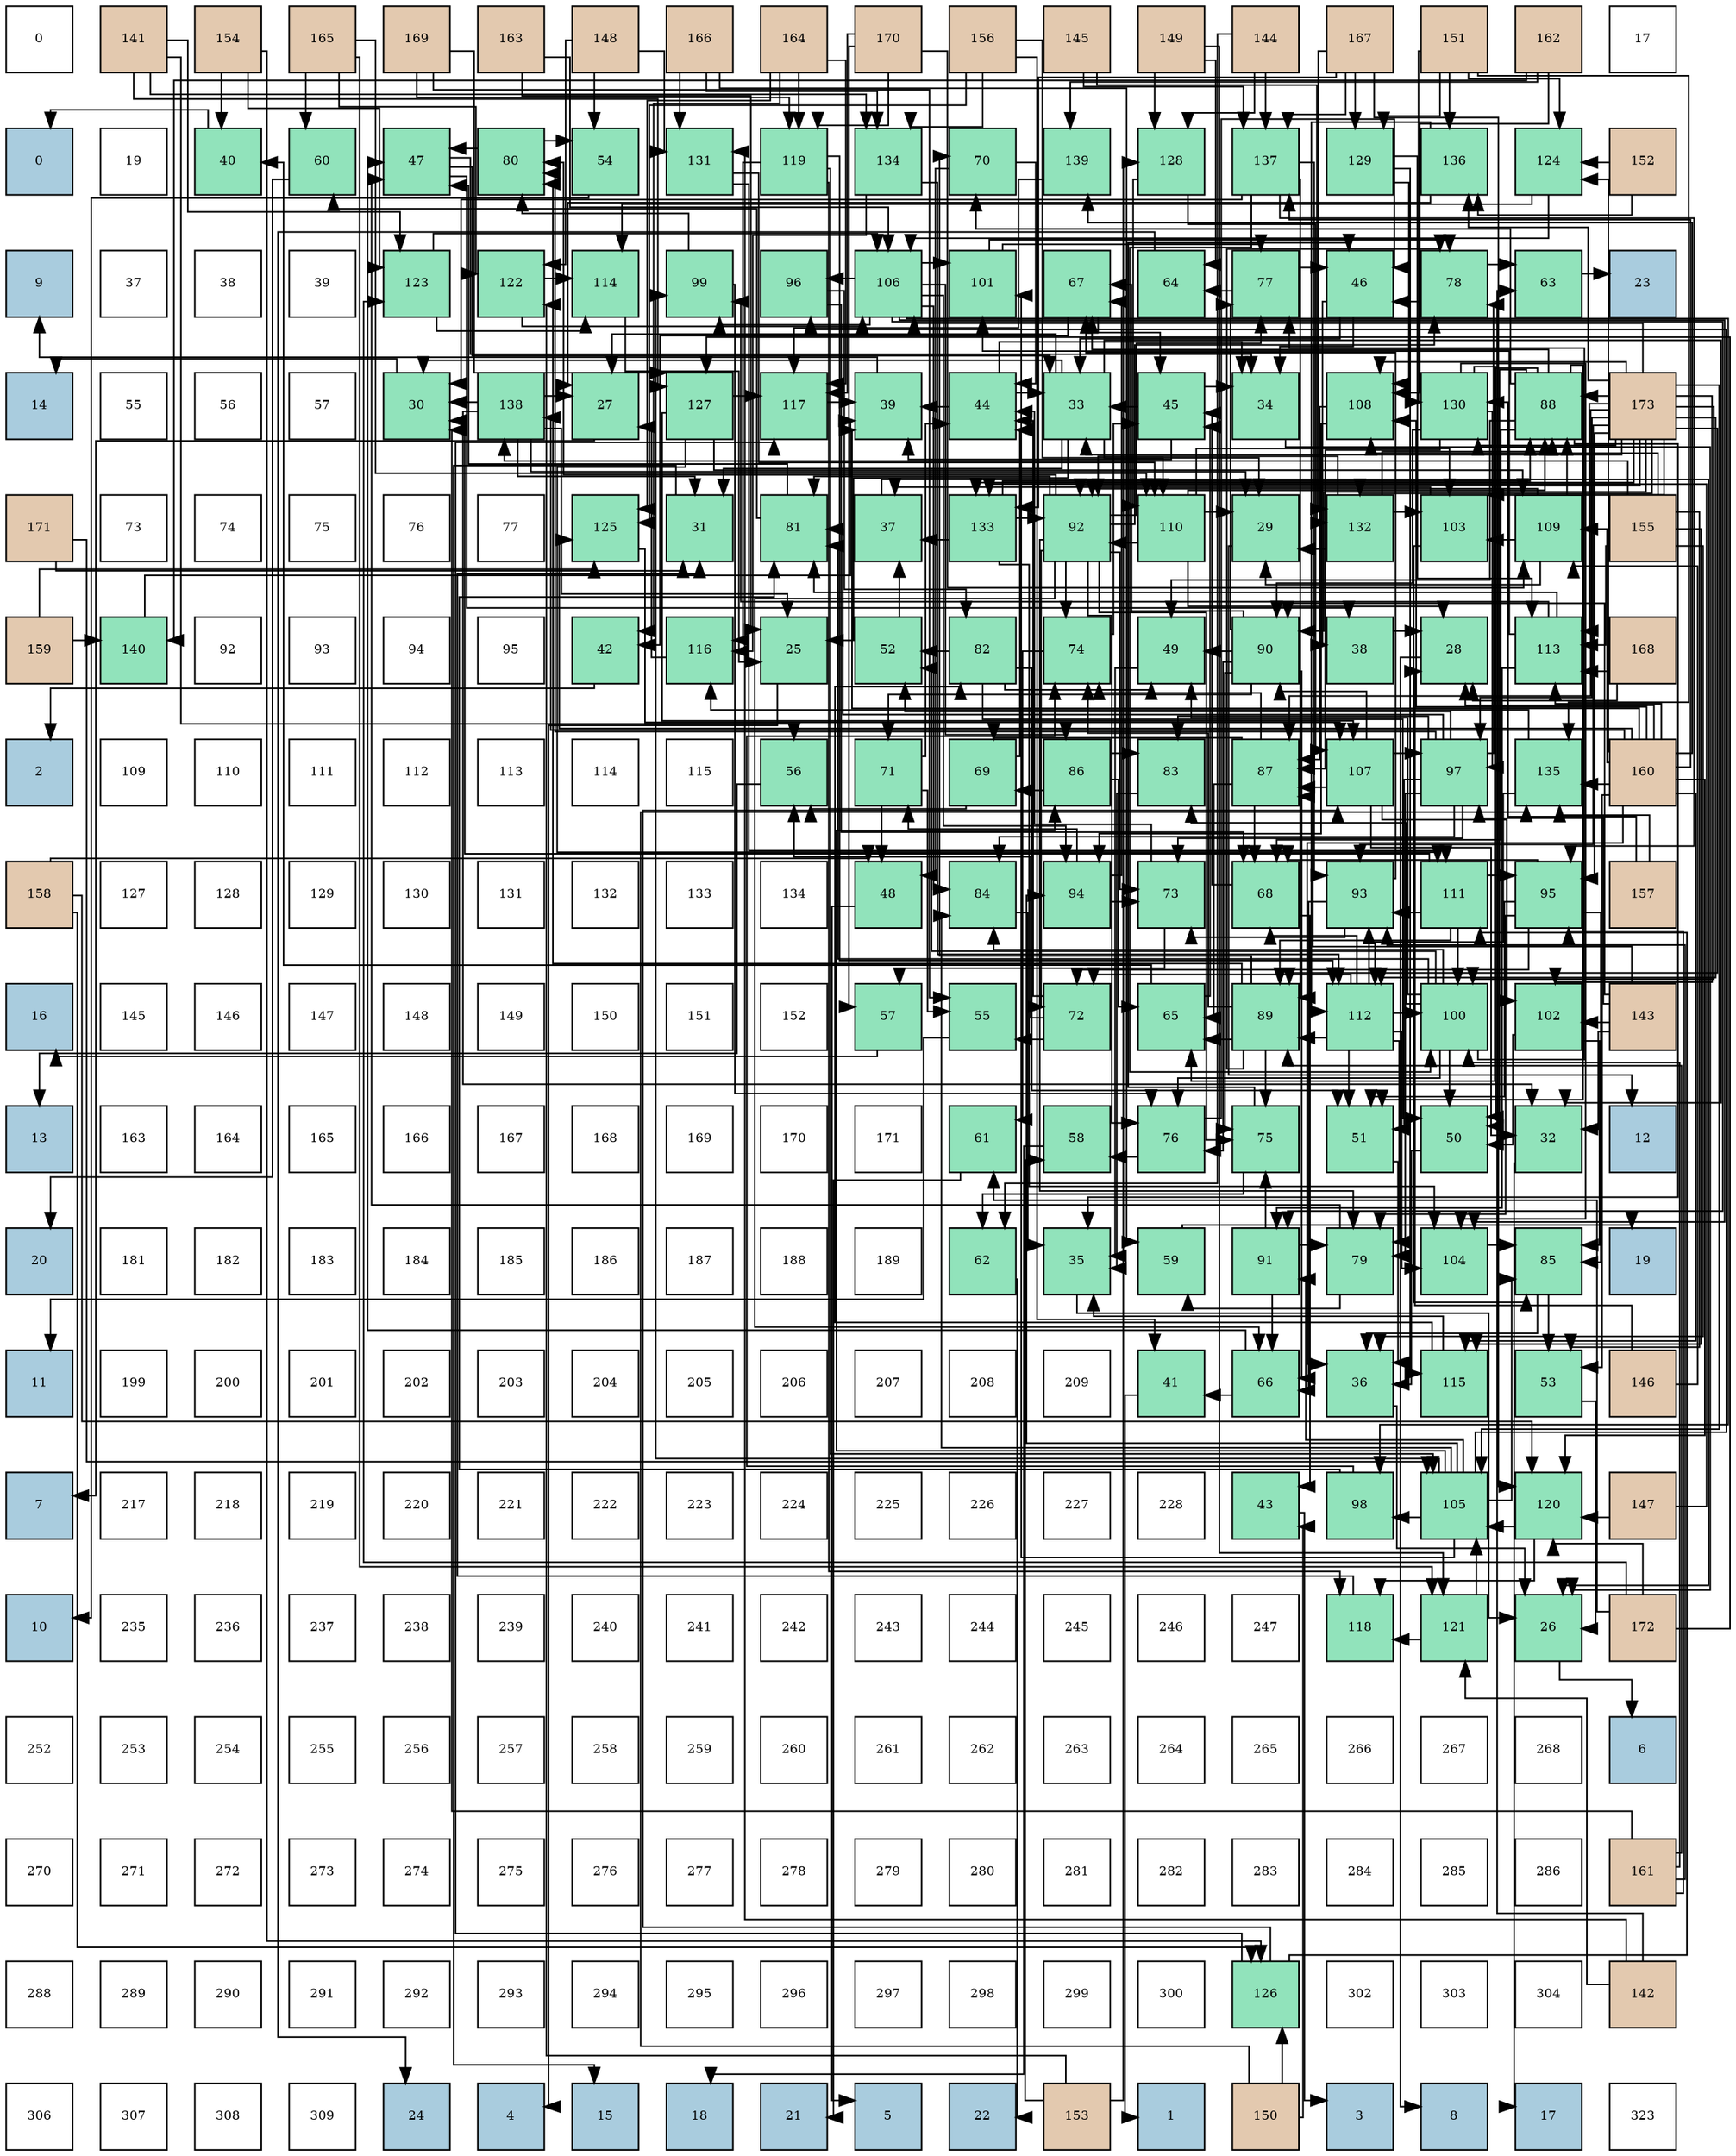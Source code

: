 digraph layout{
 rankdir=TB;
 splines=ortho;
 node [style=filled shape=square fixedsize=true width=0.6];
0[label="0", fontsize=8, fillcolor="#ffffff"];
1[label="141", fontsize=8, fillcolor="#e3c9af"];
2[label="154", fontsize=8, fillcolor="#e3c9af"];
3[label="165", fontsize=8, fillcolor="#e3c9af"];
4[label="169", fontsize=8, fillcolor="#e3c9af"];
5[label="163", fontsize=8, fillcolor="#e3c9af"];
6[label="148", fontsize=8, fillcolor="#e3c9af"];
7[label="166", fontsize=8, fillcolor="#e3c9af"];
8[label="164", fontsize=8, fillcolor="#e3c9af"];
9[label="170", fontsize=8, fillcolor="#e3c9af"];
10[label="156", fontsize=8, fillcolor="#e3c9af"];
11[label="145", fontsize=8, fillcolor="#e3c9af"];
12[label="149", fontsize=8, fillcolor="#e3c9af"];
13[label="144", fontsize=8, fillcolor="#e3c9af"];
14[label="167", fontsize=8, fillcolor="#e3c9af"];
15[label="151", fontsize=8, fillcolor="#e3c9af"];
16[label="162", fontsize=8, fillcolor="#e3c9af"];
17[label="17", fontsize=8, fillcolor="#ffffff"];
18[label="0", fontsize=8, fillcolor="#a9ccde"];
19[label="19", fontsize=8, fillcolor="#ffffff"];
20[label="40", fontsize=8, fillcolor="#91e3bb"];
21[label="60", fontsize=8, fillcolor="#91e3bb"];
22[label="47", fontsize=8, fillcolor="#91e3bb"];
23[label="80", fontsize=8, fillcolor="#91e3bb"];
24[label="54", fontsize=8, fillcolor="#91e3bb"];
25[label="131", fontsize=8, fillcolor="#91e3bb"];
26[label="119", fontsize=8, fillcolor="#91e3bb"];
27[label="134", fontsize=8, fillcolor="#91e3bb"];
28[label="70", fontsize=8, fillcolor="#91e3bb"];
29[label="139", fontsize=8, fillcolor="#91e3bb"];
30[label="128", fontsize=8, fillcolor="#91e3bb"];
31[label="137", fontsize=8, fillcolor="#91e3bb"];
32[label="129", fontsize=8, fillcolor="#91e3bb"];
33[label="136", fontsize=8, fillcolor="#91e3bb"];
34[label="124", fontsize=8, fillcolor="#91e3bb"];
35[label="152", fontsize=8, fillcolor="#e3c9af"];
36[label="9", fontsize=8, fillcolor="#a9ccde"];
37[label="37", fontsize=8, fillcolor="#ffffff"];
38[label="38", fontsize=8, fillcolor="#ffffff"];
39[label="39", fontsize=8, fillcolor="#ffffff"];
40[label="123", fontsize=8, fillcolor="#91e3bb"];
41[label="122", fontsize=8, fillcolor="#91e3bb"];
42[label="114", fontsize=8, fillcolor="#91e3bb"];
43[label="99", fontsize=8, fillcolor="#91e3bb"];
44[label="96", fontsize=8, fillcolor="#91e3bb"];
45[label="106", fontsize=8, fillcolor="#91e3bb"];
46[label="101", fontsize=8, fillcolor="#91e3bb"];
47[label="67", fontsize=8, fillcolor="#91e3bb"];
48[label="64", fontsize=8, fillcolor="#91e3bb"];
49[label="77", fontsize=8, fillcolor="#91e3bb"];
50[label="46", fontsize=8, fillcolor="#91e3bb"];
51[label="78", fontsize=8, fillcolor="#91e3bb"];
52[label="63", fontsize=8, fillcolor="#91e3bb"];
53[label="23", fontsize=8, fillcolor="#a9ccde"];
54[label="14", fontsize=8, fillcolor="#a9ccde"];
55[label="55", fontsize=8, fillcolor="#ffffff"];
56[label="56", fontsize=8, fillcolor="#ffffff"];
57[label="57", fontsize=8, fillcolor="#ffffff"];
58[label="30", fontsize=8, fillcolor="#91e3bb"];
59[label="138", fontsize=8, fillcolor="#91e3bb"];
60[label="27", fontsize=8, fillcolor="#91e3bb"];
61[label="127", fontsize=8, fillcolor="#91e3bb"];
62[label="117", fontsize=8, fillcolor="#91e3bb"];
63[label="39", fontsize=8, fillcolor="#91e3bb"];
64[label="44", fontsize=8, fillcolor="#91e3bb"];
65[label="33", fontsize=8, fillcolor="#91e3bb"];
66[label="45", fontsize=8, fillcolor="#91e3bb"];
67[label="34", fontsize=8, fillcolor="#91e3bb"];
68[label="108", fontsize=8, fillcolor="#91e3bb"];
69[label="130", fontsize=8, fillcolor="#91e3bb"];
70[label="88", fontsize=8, fillcolor="#91e3bb"];
71[label="173", fontsize=8, fillcolor="#e3c9af"];
72[label="171", fontsize=8, fillcolor="#e3c9af"];
73[label="73", fontsize=8, fillcolor="#ffffff"];
74[label="74", fontsize=8, fillcolor="#ffffff"];
75[label="75", fontsize=8, fillcolor="#ffffff"];
76[label="76", fontsize=8, fillcolor="#ffffff"];
77[label="77", fontsize=8, fillcolor="#ffffff"];
78[label="125", fontsize=8, fillcolor="#91e3bb"];
79[label="31", fontsize=8, fillcolor="#91e3bb"];
80[label="81", fontsize=8, fillcolor="#91e3bb"];
81[label="37", fontsize=8, fillcolor="#91e3bb"];
82[label="133", fontsize=8, fillcolor="#91e3bb"];
83[label="92", fontsize=8, fillcolor="#91e3bb"];
84[label="110", fontsize=8, fillcolor="#91e3bb"];
85[label="29", fontsize=8, fillcolor="#91e3bb"];
86[label="132", fontsize=8, fillcolor="#91e3bb"];
87[label="103", fontsize=8, fillcolor="#91e3bb"];
88[label="109", fontsize=8, fillcolor="#91e3bb"];
89[label="155", fontsize=8, fillcolor="#e3c9af"];
90[label="159", fontsize=8, fillcolor="#e3c9af"];
91[label="140", fontsize=8, fillcolor="#91e3bb"];
92[label="92", fontsize=8, fillcolor="#ffffff"];
93[label="93", fontsize=8, fillcolor="#ffffff"];
94[label="94", fontsize=8, fillcolor="#ffffff"];
95[label="95", fontsize=8, fillcolor="#ffffff"];
96[label="42", fontsize=8, fillcolor="#91e3bb"];
97[label="116", fontsize=8, fillcolor="#91e3bb"];
98[label="25", fontsize=8, fillcolor="#91e3bb"];
99[label="52", fontsize=8, fillcolor="#91e3bb"];
100[label="82", fontsize=8, fillcolor="#91e3bb"];
101[label="74", fontsize=8, fillcolor="#91e3bb"];
102[label="49", fontsize=8, fillcolor="#91e3bb"];
103[label="90", fontsize=8, fillcolor="#91e3bb"];
104[label="38", fontsize=8, fillcolor="#91e3bb"];
105[label="28", fontsize=8, fillcolor="#91e3bb"];
106[label="113", fontsize=8, fillcolor="#91e3bb"];
107[label="168", fontsize=8, fillcolor="#e3c9af"];
108[label="2", fontsize=8, fillcolor="#a9ccde"];
109[label="109", fontsize=8, fillcolor="#ffffff"];
110[label="110", fontsize=8, fillcolor="#ffffff"];
111[label="111", fontsize=8, fillcolor="#ffffff"];
112[label="112", fontsize=8, fillcolor="#ffffff"];
113[label="113", fontsize=8, fillcolor="#ffffff"];
114[label="114", fontsize=8, fillcolor="#ffffff"];
115[label="115", fontsize=8, fillcolor="#ffffff"];
116[label="56", fontsize=8, fillcolor="#91e3bb"];
117[label="71", fontsize=8, fillcolor="#91e3bb"];
118[label="69", fontsize=8, fillcolor="#91e3bb"];
119[label="86", fontsize=8, fillcolor="#91e3bb"];
120[label="83", fontsize=8, fillcolor="#91e3bb"];
121[label="87", fontsize=8, fillcolor="#91e3bb"];
122[label="107", fontsize=8, fillcolor="#91e3bb"];
123[label="97", fontsize=8, fillcolor="#91e3bb"];
124[label="135", fontsize=8, fillcolor="#91e3bb"];
125[label="160", fontsize=8, fillcolor="#e3c9af"];
126[label="158", fontsize=8, fillcolor="#e3c9af"];
127[label="127", fontsize=8, fillcolor="#ffffff"];
128[label="128", fontsize=8, fillcolor="#ffffff"];
129[label="129", fontsize=8, fillcolor="#ffffff"];
130[label="130", fontsize=8, fillcolor="#ffffff"];
131[label="131", fontsize=8, fillcolor="#ffffff"];
132[label="132", fontsize=8, fillcolor="#ffffff"];
133[label="133", fontsize=8, fillcolor="#ffffff"];
134[label="134", fontsize=8, fillcolor="#ffffff"];
135[label="48", fontsize=8, fillcolor="#91e3bb"];
136[label="84", fontsize=8, fillcolor="#91e3bb"];
137[label="94", fontsize=8, fillcolor="#91e3bb"];
138[label="73", fontsize=8, fillcolor="#91e3bb"];
139[label="68", fontsize=8, fillcolor="#91e3bb"];
140[label="93", fontsize=8, fillcolor="#91e3bb"];
141[label="111", fontsize=8, fillcolor="#91e3bb"];
142[label="95", fontsize=8, fillcolor="#91e3bb"];
143[label="157", fontsize=8, fillcolor="#e3c9af"];
144[label="16", fontsize=8, fillcolor="#a9ccde"];
145[label="145", fontsize=8, fillcolor="#ffffff"];
146[label="146", fontsize=8, fillcolor="#ffffff"];
147[label="147", fontsize=8, fillcolor="#ffffff"];
148[label="148", fontsize=8, fillcolor="#ffffff"];
149[label="149", fontsize=8, fillcolor="#ffffff"];
150[label="150", fontsize=8, fillcolor="#ffffff"];
151[label="151", fontsize=8, fillcolor="#ffffff"];
152[label="152", fontsize=8, fillcolor="#ffffff"];
153[label="57", fontsize=8, fillcolor="#91e3bb"];
154[label="55", fontsize=8, fillcolor="#91e3bb"];
155[label="72", fontsize=8, fillcolor="#91e3bb"];
156[label="65", fontsize=8, fillcolor="#91e3bb"];
157[label="89", fontsize=8, fillcolor="#91e3bb"];
158[label="112", fontsize=8, fillcolor="#91e3bb"];
159[label="100", fontsize=8, fillcolor="#91e3bb"];
160[label="102", fontsize=8, fillcolor="#91e3bb"];
161[label="143", fontsize=8, fillcolor="#e3c9af"];
162[label="13", fontsize=8, fillcolor="#a9ccde"];
163[label="163", fontsize=8, fillcolor="#ffffff"];
164[label="164", fontsize=8, fillcolor="#ffffff"];
165[label="165", fontsize=8, fillcolor="#ffffff"];
166[label="166", fontsize=8, fillcolor="#ffffff"];
167[label="167", fontsize=8, fillcolor="#ffffff"];
168[label="168", fontsize=8, fillcolor="#ffffff"];
169[label="169", fontsize=8, fillcolor="#ffffff"];
170[label="170", fontsize=8, fillcolor="#ffffff"];
171[label="171", fontsize=8, fillcolor="#ffffff"];
172[label="61", fontsize=8, fillcolor="#91e3bb"];
173[label="58", fontsize=8, fillcolor="#91e3bb"];
174[label="76", fontsize=8, fillcolor="#91e3bb"];
175[label="75", fontsize=8, fillcolor="#91e3bb"];
176[label="51", fontsize=8, fillcolor="#91e3bb"];
177[label="50", fontsize=8, fillcolor="#91e3bb"];
178[label="32", fontsize=8, fillcolor="#91e3bb"];
179[label="12", fontsize=8, fillcolor="#a9ccde"];
180[label="20", fontsize=8, fillcolor="#a9ccde"];
181[label="181", fontsize=8, fillcolor="#ffffff"];
182[label="182", fontsize=8, fillcolor="#ffffff"];
183[label="183", fontsize=8, fillcolor="#ffffff"];
184[label="184", fontsize=8, fillcolor="#ffffff"];
185[label="185", fontsize=8, fillcolor="#ffffff"];
186[label="186", fontsize=8, fillcolor="#ffffff"];
187[label="187", fontsize=8, fillcolor="#ffffff"];
188[label="188", fontsize=8, fillcolor="#ffffff"];
189[label="189", fontsize=8, fillcolor="#ffffff"];
190[label="62", fontsize=8, fillcolor="#91e3bb"];
191[label="35", fontsize=8, fillcolor="#91e3bb"];
192[label="59", fontsize=8, fillcolor="#91e3bb"];
193[label="91", fontsize=8, fillcolor="#91e3bb"];
194[label="79", fontsize=8, fillcolor="#91e3bb"];
195[label="104", fontsize=8, fillcolor="#91e3bb"];
196[label="85", fontsize=8, fillcolor="#91e3bb"];
197[label="19", fontsize=8, fillcolor="#a9ccde"];
198[label="11", fontsize=8, fillcolor="#a9ccde"];
199[label="199", fontsize=8, fillcolor="#ffffff"];
200[label="200", fontsize=8, fillcolor="#ffffff"];
201[label="201", fontsize=8, fillcolor="#ffffff"];
202[label="202", fontsize=8, fillcolor="#ffffff"];
203[label="203", fontsize=8, fillcolor="#ffffff"];
204[label="204", fontsize=8, fillcolor="#ffffff"];
205[label="205", fontsize=8, fillcolor="#ffffff"];
206[label="206", fontsize=8, fillcolor="#ffffff"];
207[label="207", fontsize=8, fillcolor="#ffffff"];
208[label="208", fontsize=8, fillcolor="#ffffff"];
209[label="209", fontsize=8, fillcolor="#ffffff"];
210[label="41", fontsize=8, fillcolor="#91e3bb"];
211[label="66", fontsize=8, fillcolor="#91e3bb"];
212[label="36", fontsize=8, fillcolor="#91e3bb"];
213[label="115", fontsize=8, fillcolor="#91e3bb"];
214[label="53", fontsize=8, fillcolor="#91e3bb"];
215[label="146", fontsize=8, fillcolor="#e3c9af"];
216[label="7", fontsize=8, fillcolor="#a9ccde"];
217[label="217", fontsize=8, fillcolor="#ffffff"];
218[label="218", fontsize=8, fillcolor="#ffffff"];
219[label="219", fontsize=8, fillcolor="#ffffff"];
220[label="220", fontsize=8, fillcolor="#ffffff"];
221[label="221", fontsize=8, fillcolor="#ffffff"];
222[label="222", fontsize=8, fillcolor="#ffffff"];
223[label="223", fontsize=8, fillcolor="#ffffff"];
224[label="224", fontsize=8, fillcolor="#ffffff"];
225[label="225", fontsize=8, fillcolor="#ffffff"];
226[label="226", fontsize=8, fillcolor="#ffffff"];
227[label="227", fontsize=8, fillcolor="#ffffff"];
228[label="228", fontsize=8, fillcolor="#ffffff"];
229[label="43", fontsize=8, fillcolor="#91e3bb"];
230[label="98", fontsize=8, fillcolor="#91e3bb"];
231[label="105", fontsize=8, fillcolor="#91e3bb"];
232[label="120", fontsize=8, fillcolor="#91e3bb"];
233[label="147", fontsize=8, fillcolor="#e3c9af"];
234[label="10", fontsize=8, fillcolor="#a9ccde"];
235[label="235", fontsize=8, fillcolor="#ffffff"];
236[label="236", fontsize=8, fillcolor="#ffffff"];
237[label="237", fontsize=8, fillcolor="#ffffff"];
238[label="238", fontsize=8, fillcolor="#ffffff"];
239[label="239", fontsize=8, fillcolor="#ffffff"];
240[label="240", fontsize=8, fillcolor="#ffffff"];
241[label="241", fontsize=8, fillcolor="#ffffff"];
242[label="242", fontsize=8, fillcolor="#ffffff"];
243[label="243", fontsize=8, fillcolor="#ffffff"];
244[label="244", fontsize=8, fillcolor="#ffffff"];
245[label="245", fontsize=8, fillcolor="#ffffff"];
246[label="246", fontsize=8, fillcolor="#ffffff"];
247[label="247", fontsize=8, fillcolor="#ffffff"];
248[label="118", fontsize=8, fillcolor="#91e3bb"];
249[label="121", fontsize=8, fillcolor="#91e3bb"];
250[label="26", fontsize=8, fillcolor="#91e3bb"];
251[label="172", fontsize=8, fillcolor="#e3c9af"];
252[label="252", fontsize=8, fillcolor="#ffffff"];
253[label="253", fontsize=8, fillcolor="#ffffff"];
254[label="254", fontsize=8, fillcolor="#ffffff"];
255[label="255", fontsize=8, fillcolor="#ffffff"];
256[label="256", fontsize=8, fillcolor="#ffffff"];
257[label="257", fontsize=8, fillcolor="#ffffff"];
258[label="258", fontsize=8, fillcolor="#ffffff"];
259[label="259", fontsize=8, fillcolor="#ffffff"];
260[label="260", fontsize=8, fillcolor="#ffffff"];
261[label="261", fontsize=8, fillcolor="#ffffff"];
262[label="262", fontsize=8, fillcolor="#ffffff"];
263[label="263", fontsize=8, fillcolor="#ffffff"];
264[label="264", fontsize=8, fillcolor="#ffffff"];
265[label="265", fontsize=8, fillcolor="#ffffff"];
266[label="266", fontsize=8, fillcolor="#ffffff"];
267[label="267", fontsize=8, fillcolor="#ffffff"];
268[label="268", fontsize=8, fillcolor="#ffffff"];
269[label="6", fontsize=8, fillcolor="#a9ccde"];
270[label="270", fontsize=8, fillcolor="#ffffff"];
271[label="271", fontsize=8, fillcolor="#ffffff"];
272[label="272", fontsize=8, fillcolor="#ffffff"];
273[label="273", fontsize=8, fillcolor="#ffffff"];
274[label="274", fontsize=8, fillcolor="#ffffff"];
275[label="275", fontsize=8, fillcolor="#ffffff"];
276[label="276", fontsize=8, fillcolor="#ffffff"];
277[label="277", fontsize=8, fillcolor="#ffffff"];
278[label="278", fontsize=8, fillcolor="#ffffff"];
279[label="279", fontsize=8, fillcolor="#ffffff"];
280[label="280", fontsize=8, fillcolor="#ffffff"];
281[label="281", fontsize=8, fillcolor="#ffffff"];
282[label="282", fontsize=8, fillcolor="#ffffff"];
283[label="283", fontsize=8, fillcolor="#ffffff"];
284[label="284", fontsize=8, fillcolor="#ffffff"];
285[label="285", fontsize=8, fillcolor="#ffffff"];
286[label="286", fontsize=8, fillcolor="#ffffff"];
287[label="161", fontsize=8, fillcolor="#e3c9af"];
288[label="288", fontsize=8, fillcolor="#ffffff"];
289[label="289", fontsize=8, fillcolor="#ffffff"];
290[label="290", fontsize=8, fillcolor="#ffffff"];
291[label="291", fontsize=8, fillcolor="#ffffff"];
292[label="292", fontsize=8, fillcolor="#ffffff"];
293[label="293", fontsize=8, fillcolor="#ffffff"];
294[label="294", fontsize=8, fillcolor="#ffffff"];
295[label="295", fontsize=8, fillcolor="#ffffff"];
296[label="296", fontsize=8, fillcolor="#ffffff"];
297[label="297", fontsize=8, fillcolor="#ffffff"];
298[label="298", fontsize=8, fillcolor="#ffffff"];
299[label="299", fontsize=8, fillcolor="#ffffff"];
300[label="300", fontsize=8, fillcolor="#ffffff"];
301[label="126", fontsize=8, fillcolor="#91e3bb"];
302[label="302", fontsize=8, fillcolor="#ffffff"];
303[label="303", fontsize=8, fillcolor="#ffffff"];
304[label="304", fontsize=8, fillcolor="#ffffff"];
305[label="142", fontsize=8, fillcolor="#e3c9af"];
306[label="306", fontsize=8, fillcolor="#ffffff"];
307[label="307", fontsize=8, fillcolor="#ffffff"];
308[label="308", fontsize=8, fillcolor="#ffffff"];
309[label="309", fontsize=8, fillcolor="#ffffff"];
310[label="24", fontsize=8, fillcolor="#a9ccde"];
311[label="4", fontsize=8, fillcolor="#a9ccde"];
312[label="15", fontsize=8, fillcolor="#a9ccde"];
313[label="18", fontsize=8, fillcolor="#a9ccde"];
314[label="21", fontsize=8, fillcolor="#a9ccde"];
315[label="5", fontsize=8, fillcolor="#a9ccde"];
316[label="22", fontsize=8, fillcolor="#a9ccde"];
317[label="153", fontsize=8, fillcolor="#e3c9af"];
318[label="1", fontsize=8, fillcolor="#a9ccde"];
319[label="150", fontsize=8, fillcolor="#e3c9af"];
320[label="3", fontsize=8, fillcolor="#a9ccde"];
321[label="8", fontsize=8, fillcolor="#a9ccde"];
322[label="17", fontsize=8, fillcolor="#a9ccde"];
323[label="323", fontsize=8, fillcolor="#ffffff"];
edge [constraint=false, style=vis];98 -> 311;
250 -> 269;
60 -> 216;
105 -> 321;
85 -> 179;
58 -> 54;
79 -> 312;
178 -> 322;
65 -> 98;
65 -> 60;
65 -> 85;
65 -> 58;
65 -> 79;
65 -> 178;
67 -> 250;
191 -> 250;
212 -> 250;
81 -> 250;
104 -> 105;
63 -> 36;
20 -> 18;
210 -> 318;
96 -> 108;
229 -> 320;
64 -> 65;
64 -> 67;
64 -> 63;
66 -> 65;
66 -> 67;
66 -> 63;
50 -> 65;
50 -> 67;
50 -> 104;
22 -> 65;
22 -> 67;
22 -> 104;
135 -> 315;
102 -> 191;
177 -> 212;
176 -> 212;
99 -> 81;
214 -> 250;
24 -> 234;
154 -> 198;
116 -> 162;
153 -> 144;
173 -> 313;
192 -> 197;
21 -> 180;
172 -> 314;
190 -> 316;
52 -> 53;
48 -> 310;
156 -> 20;
156 -> 66;
211 -> 210;
211 -> 22;
47 -> 96;
47 -> 66;
139 -> 229;
139 -> 66;
118 -> 64;
118 -> 116;
28 -> 64;
28 -> 135;
117 -> 64;
117 -> 135;
117 -> 154;
155 -> 64;
155 -> 154;
155 -> 116;
138 -> 64;
138 -> 153;
101 -> 66;
101 -> 172;
175 -> 50;
175 -> 190;
174 -> 50;
174 -> 173;
49 -> 50;
49 -> 48;
51 -> 50;
51 -> 52;
194 -> 22;
194 -> 192;
23 -> 22;
23 -> 24;
80 -> 22;
80 -> 21;
100 -> 102;
100 -> 177;
100 -> 176;
100 -> 99;
120 -> 191;
136 -> 191;
196 -> 212;
196 -> 214;
119 -> 156;
119 -> 118;
119 -> 120;
121 -> 156;
121 -> 139;
121 -> 118;
121 -> 101;
70 -> 191;
70 -> 102;
70 -> 177;
70 -> 176;
70 -> 156;
70 -> 47;
70 -> 139;
70 -> 28;
157 -> 156;
157 -> 28;
157 -> 101;
157 -> 175;
157 -> 51;
157 -> 23;
103 -> 102;
103 -> 211;
103 -> 47;
103 -> 117;
103 -> 175;
103 -> 174;
103 -> 49;
193 -> 211;
193 -> 175;
193 -> 194;
83 -> 211;
83 -> 155;
83 -> 138;
83 -> 101;
83 -> 175;
83 -> 174;
83 -> 49;
83 -> 51;
83 -> 194;
83 -> 23;
83 -> 80;
140 -> 211;
140 -> 47;
140 -> 138;
137 -> 47;
137 -> 117;
137 -> 138;
142 -> 176;
142 -> 139;
142 -> 155;
142 -> 194;
142 -> 196;
44 -> 139;
44 -> 100;
123 -> 176;
123 -> 99;
123 -> 138;
123 -> 51;
123 -> 194;
123 -> 23;
123 -> 80;
123 -> 120;
123 -> 136;
230 -> 101;
230 -> 80;
43 -> 174;
43 -> 23;
159 -> 102;
159 -> 177;
159 -> 99;
159 -> 174;
159 -> 49;
159 -> 80;
159 -> 120;
159 -> 136;
46 -> 49;
46 -> 51;
160 -> 177;
160 -> 196;
87 -> 81;
87 -> 196;
195 -> 196;
231 -> 136;
231 -> 196;
231 -> 119;
231 -> 193;
231 -> 137;
231 -> 44;
231 -> 230;
231 -> 43;
231 -> 46;
45 -> 136;
45 -> 119;
45 -> 193;
45 -> 137;
45 -> 44;
45 -> 230;
45 -> 43;
45 -> 46;
45 -> 195;
122 -> 178;
122 -> 121;
122 -> 103;
122 -> 123;
122 -> 160;
68 -> 121;
68 -> 137;
88 -> 85;
88 -> 70;
88 -> 83;
88 -> 87;
84 -> 105;
84 -> 85;
84 -> 70;
84 -> 83;
84 -> 87;
141 -> 58;
141 -> 157;
141 -> 140;
141 -> 142;
141 -> 159;
158 -> 176;
158 -> 139;
158 -> 155;
158 -> 194;
158 -> 157;
158 -> 140;
158 -> 159;
158 -> 195;
106 -> 80;
106 -> 193;
106 -> 43;
106 -> 46;
42 -> 98;
213 -> 191;
213 -> 100;
97 -> 60;
62 -> 63;
248 -> 79;
26 -> 231;
26 -> 158;
26 -> 97;
26 -> 248;
232 -> 231;
232 -> 248;
249 -> 231;
249 -> 248;
41 -> 45;
41 -> 42;
40 -> 45;
40 -> 42;
34 -> 45;
34 -> 42;
78 -> 122;
301 -> 122;
301 -> 141;
301 -> 62;
61 -> 122;
61 -> 88;
61 -> 141;
61 -> 62;
30 -> 122;
30 -> 84;
32 -> 68;
32 -> 106;
32 -> 213;
69 -> 177;
69 -> 121;
69 -> 103;
69 -> 123;
69 -> 195;
25 -> 84;
25 -> 141;
86 -> 85;
86 -> 70;
86 -> 83;
86 -> 87;
82 -> 81;
82 -> 70;
82 -> 83;
82 -> 195;
27 -> 158;
27 -> 97;
124 -> 158;
124 -> 97;
33 -> 60;
33 -> 158;
31 -> 58;
31 -> 157;
31 -> 140;
31 -> 142;
31 -> 159;
59 -> 98;
59 -> 60;
59 -> 85;
59 -> 58;
59 -> 79;
59 -> 178;
29 -> 62;
91 -> 63;
1 -> 116;
1 -> 40;
1 -> 61;
1 -> 27;
305 -> 52;
305 -> 249;
305 -> 25;
161 -> 178;
161 -> 121;
161 -> 103;
161 -> 123;
161 -> 160;
13 -> 190;
13 -> 30;
13 -> 31;
11 -> 86;
11 -> 31;
215 -> 105;
215 -> 88;
233 -> 232;
233 -> 82;
6 -> 24;
6 -> 41;
6 -> 25;
12 -> 48;
12 -> 249;
12 -> 30;
319 -> 229;
319 -> 301;
319 -> 124;
15 -> 34;
15 -> 32;
15 -> 69;
15 -> 124;
15 -> 33;
35 -> 34;
35 -> 33;
317 -> 173;
317 -> 41;
317 -> 30;
2 -> 20;
2 -> 40;
2 -> 301;
89 -> 212;
89 -> 214;
89 -> 68;
89 -> 106;
89 -> 213;
89 -> 59;
10 -> 210;
10 -> 84;
10 -> 78;
10 -> 27;
143 -> 69;
143 -> 124;
126 -> 135;
126 -> 232;
126 -> 301;
90 -> 78;
90 -> 91;
125 -> 105;
125 -> 212;
125 -> 63;
125 -> 214;
125 -> 68;
125 -> 88;
125 -> 106;
125 -> 213;
125 -> 232;
125 -> 34;
125 -> 78;
125 -> 124;
125 -> 31;
125 -> 59;
125 -> 29;
287 -> 58;
287 -> 157;
287 -> 140;
287 -> 142;
287 -> 159;
16 -> 68;
16 -> 29;
16 -> 91;
5 -> 98;
5 -> 45;
8 -> 96;
8 -> 62;
8 -> 26;
8 -> 78;
3 -> 21;
3 -> 84;
3 -> 249;
3 -> 41;
7 -> 192;
7 -> 25;
7 -> 27;
14 -> 232;
14 -> 32;
14 -> 86;
14 -> 82;
14 -> 31;
107 -> 105;
107 -> 106;
4 -> 154;
4 -> 26;
4 -> 61;
9 -> 153;
9 -> 88;
9 -> 62;
9 -> 26;
72 -> 79;
72 -> 231;
251 -> 172;
251 -> 232;
251 -> 40;
251 -> 61;
71 -> 65;
71 -> 121;
71 -> 70;
71 -> 157;
71 -> 103;
71 -> 83;
71 -> 140;
71 -> 142;
71 -> 123;
71 -> 159;
71 -> 160;
71 -> 87;
71 -> 231;
71 -> 45;
71 -> 68;
71 -> 158;
71 -> 106;
71 -> 69;
71 -> 86;
71 -> 82;
71 -> 33;
edge [constraint=true, style=invis];
0 -> 18 -> 36 -> 54 -> 72 -> 90 -> 108 -> 126 -> 144 -> 162 -> 180 -> 198 -> 216 -> 234 -> 252 -> 270 -> 288 -> 306;
1 -> 19 -> 37 -> 55 -> 73 -> 91 -> 109 -> 127 -> 145 -> 163 -> 181 -> 199 -> 217 -> 235 -> 253 -> 271 -> 289 -> 307;
2 -> 20 -> 38 -> 56 -> 74 -> 92 -> 110 -> 128 -> 146 -> 164 -> 182 -> 200 -> 218 -> 236 -> 254 -> 272 -> 290 -> 308;
3 -> 21 -> 39 -> 57 -> 75 -> 93 -> 111 -> 129 -> 147 -> 165 -> 183 -> 201 -> 219 -> 237 -> 255 -> 273 -> 291 -> 309;
4 -> 22 -> 40 -> 58 -> 76 -> 94 -> 112 -> 130 -> 148 -> 166 -> 184 -> 202 -> 220 -> 238 -> 256 -> 274 -> 292 -> 310;
5 -> 23 -> 41 -> 59 -> 77 -> 95 -> 113 -> 131 -> 149 -> 167 -> 185 -> 203 -> 221 -> 239 -> 257 -> 275 -> 293 -> 311;
6 -> 24 -> 42 -> 60 -> 78 -> 96 -> 114 -> 132 -> 150 -> 168 -> 186 -> 204 -> 222 -> 240 -> 258 -> 276 -> 294 -> 312;
7 -> 25 -> 43 -> 61 -> 79 -> 97 -> 115 -> 133 -> 151 -> 169 -> 187 -> 205 -> 223 -> 241 -> 259 -> 277 -> 295 -> 313;
8 -> 26 -> 44 -> 62 -> 80 -> 98 -> 116 -> 134 -> 152 -> 170 -> 188 -> 206 -> 224 -> 242 -> 260 -> 278 -> 296 -> 314;
9 -> 27 -> 45 -> 63 -> 81 -> 99 -> 117 -> 135 -> 153 -> 171 -> 189 -> 207 -> 225 -> 243 -> 261 -> 279 -> 297 -> 315;
10 -> 28 -> 46 -> 64 -> 82 -> 100 -> 118 -> 136 -> 154 -> 172 -> 190 -> 208 -> 226 -> 244 -> 262 -> 280 -> 298 -> 316;
11 -> 29 -> 47 -> 65 -> 83 -> 101 -> 119 -> 137 -> 155 -> 173 -> 191 -> 209 -> 227 -> 245 -> 263 -> 281 -> 299 -> 317;
12 -> 30 -> 48 -> 66 -> 84 -> 102 -> 120 -> 138 -> 156 -> 174 -> 192 -> 210 -> 228 -> 246 -> 264 -> 282 -> 300 -> 318;
13 -> 31 -> 49 -> 67 -> 85 -> 103 -> 121 -> 139 -> 157 -> 175 -> 193 -> 211 -> 229 -> 247 -> 265 -> 283 -> 301 -> 319;
14 -> 32 -> 50 -> 68 -> 86 -> 104 -> 122 -> 140 -> 158 -> 176 -> 194 -> 212 -> 230 -> 248 -> 266 -> 284 -> 302 -> 320;
15 -> 33 -> 51 -> 69 -> 87 -> 105 -> 123 -> 141 -> 159 -> 177 -> 195 -> 213 -> 231 -> 249 -> 267 -> 285 -> 303 -> 321;
16 -> 34 -> 52 -> 70 -> 88 -> 106 -> 124 -> 142 -> 160 -> 178 -> 196 -> 214 -> 232 -> 250 -> 268 -> 286 -> 304 -> 322;
17 -> 35 -> 53 -> 71 -> 89 -> 107 -> 125 -> 143 -> 161 -> 179 -> 197 -> 215 -> 233 -> 251 -> 269 -> 287 -> 305 -> 323;
rank = same {0 -> 1 -> 2 -> 3 -> 4 -> 5 -> 6 -> 7 -> 8 -> 9 -> 10 -> 11 -> 12 -> 13 -> 14 -> 15 -> 16 -> 17};
rank = same {18 -> 19 -> 20 -> 21 -> 22 -> 23 -> 24 -> 25 -> 26 -> 27 -> 28 -> 29 -> 30 -> 31 -> 32 -> 33 -> 34 -> 35};
rank = same {36 -> 37 -> 38 -> 39 -> 40 -> 41 -> 42 -> 43 -> 44 -> 45 -> 46 -> 47 -> 48 -> 49 -> 50 -> 51 -> 52 -> 53};
rank = same {54 -> 55 -> 56 -> 57 -> 58 -> 59 -> 60 -> 61 -> 62 -> 63 -> 64 -> 65 -> 66 -> 67 -> 68 -> 69 -> 70 -> 71};
rank = same {72 -> 73 -> 74 -> 75 -> 76 -> 77 -> 78 -> 79 -> 80 -> 81 -> 82 -> 83 -> 84 -> 85 -> 86 -> 87 -> 88 -> 89};
rank = same {90 -> 91 -> 92 -> 93 -> 94 -> 95 -> 96 -> 97 -> 98 -> 99 -> 100 -> 101 -> 102 -> 103 -> 104 -> 105 -> 106 -> 107};
rank = same {108 -> 109 -> 110 -> 111 -> 112 -> 113 -> 114 -> 115 -> 116 -> 117 -> 118 -> 119 -> 120 -> 121 -> 122 -> 123 -> 124 -> 125};
rank = same {126 -> 127 -> 128 -> 129 -> 130 -> 131 -> 132 -> 133 -> 134 -> 135 -> 136 -> 137 -> 138 -> 139 -> 140 -> 141 -> 142 -> 143};
rank = same {144 -> 145 -> 146 -> 147 -> 148 -> 149 -> 150 -> 151 -> 152 -> 153 -> 154 -> 155 -> 156 -> 157 -> 158 -> 159 -> 160 -> 161};
rank = same {162 -> 163 -> 164 -> 165 -> 166 -> 167 -> 168 -> 169 -> 170 -> 171 -> 172 -> 173 -> 174 -> 175 -> 176 -> 177 -> 178 -> 179};
rank = same {180 -> 181 -> 182 -> 183 -> 184 -> 185 -> 186 -> 187 -> 188 -> 189 -> 190 -> 191 -> 192 -> 193 -> 194 -> 195 -> 196 -> 197};
rank = same {198 -> 199 -> 200 -> 201 -> 202 -> 203 -> 204 -> 205 -> 206 -> 207 -> 208 -> 209 -> 210 -> 211 -> 212 -> 213 -> 214 -> 215};
rank = same {216 -> 217 -> 218 -> 219 -> 220 -> 221 -> 222 -> 223 -> 224 -> 225 -> 226 -> 227 -> 228 -> 229 -> 230 -> 231 -> 232 -> 233};
rank = same {234 -> 235 -> 236 -> 237 -> 238 -> 239 -> 240 -> 241 -> 242 -> 243 -> 244 -> 245 -> 246 -> 247 -> 248 -> 249 -> 250 -> 251};
rank = same {252 -> 253 -> 254 -> 255 -> 256 -> 257 -> 258 -> 259 -> 260 -> 261 -> 262 -> 263 -> 264 -> 265 -> 266 -> 267 -> 268 -> 269};
rank = same {270 -> 271 -> 272 -> 273 -> 274 -> 275 -> 276 -> 277 -> 278 -> 279 -> 280 -> 281 -> 282 -> 283 -> 284 -> 285 -> 286 -> 287};
rank = same {288 -> 289 -> 290 -> 291 -> 292 -> 293 -> 294 -> 295 -> 296 -> 297 -> 298 -> 299 -> 300 -> 301 -> 302 -> 303 -> 304 -> 305};
rank = same {306 -> 307 -> 308 -> 309 -> 310 -> 311 -> 312 -> 313 -> 314 -> 315 -> 316 -> 317 -> 318 -> 319 -> 320 -> 321 -> 322 -> 323};
}